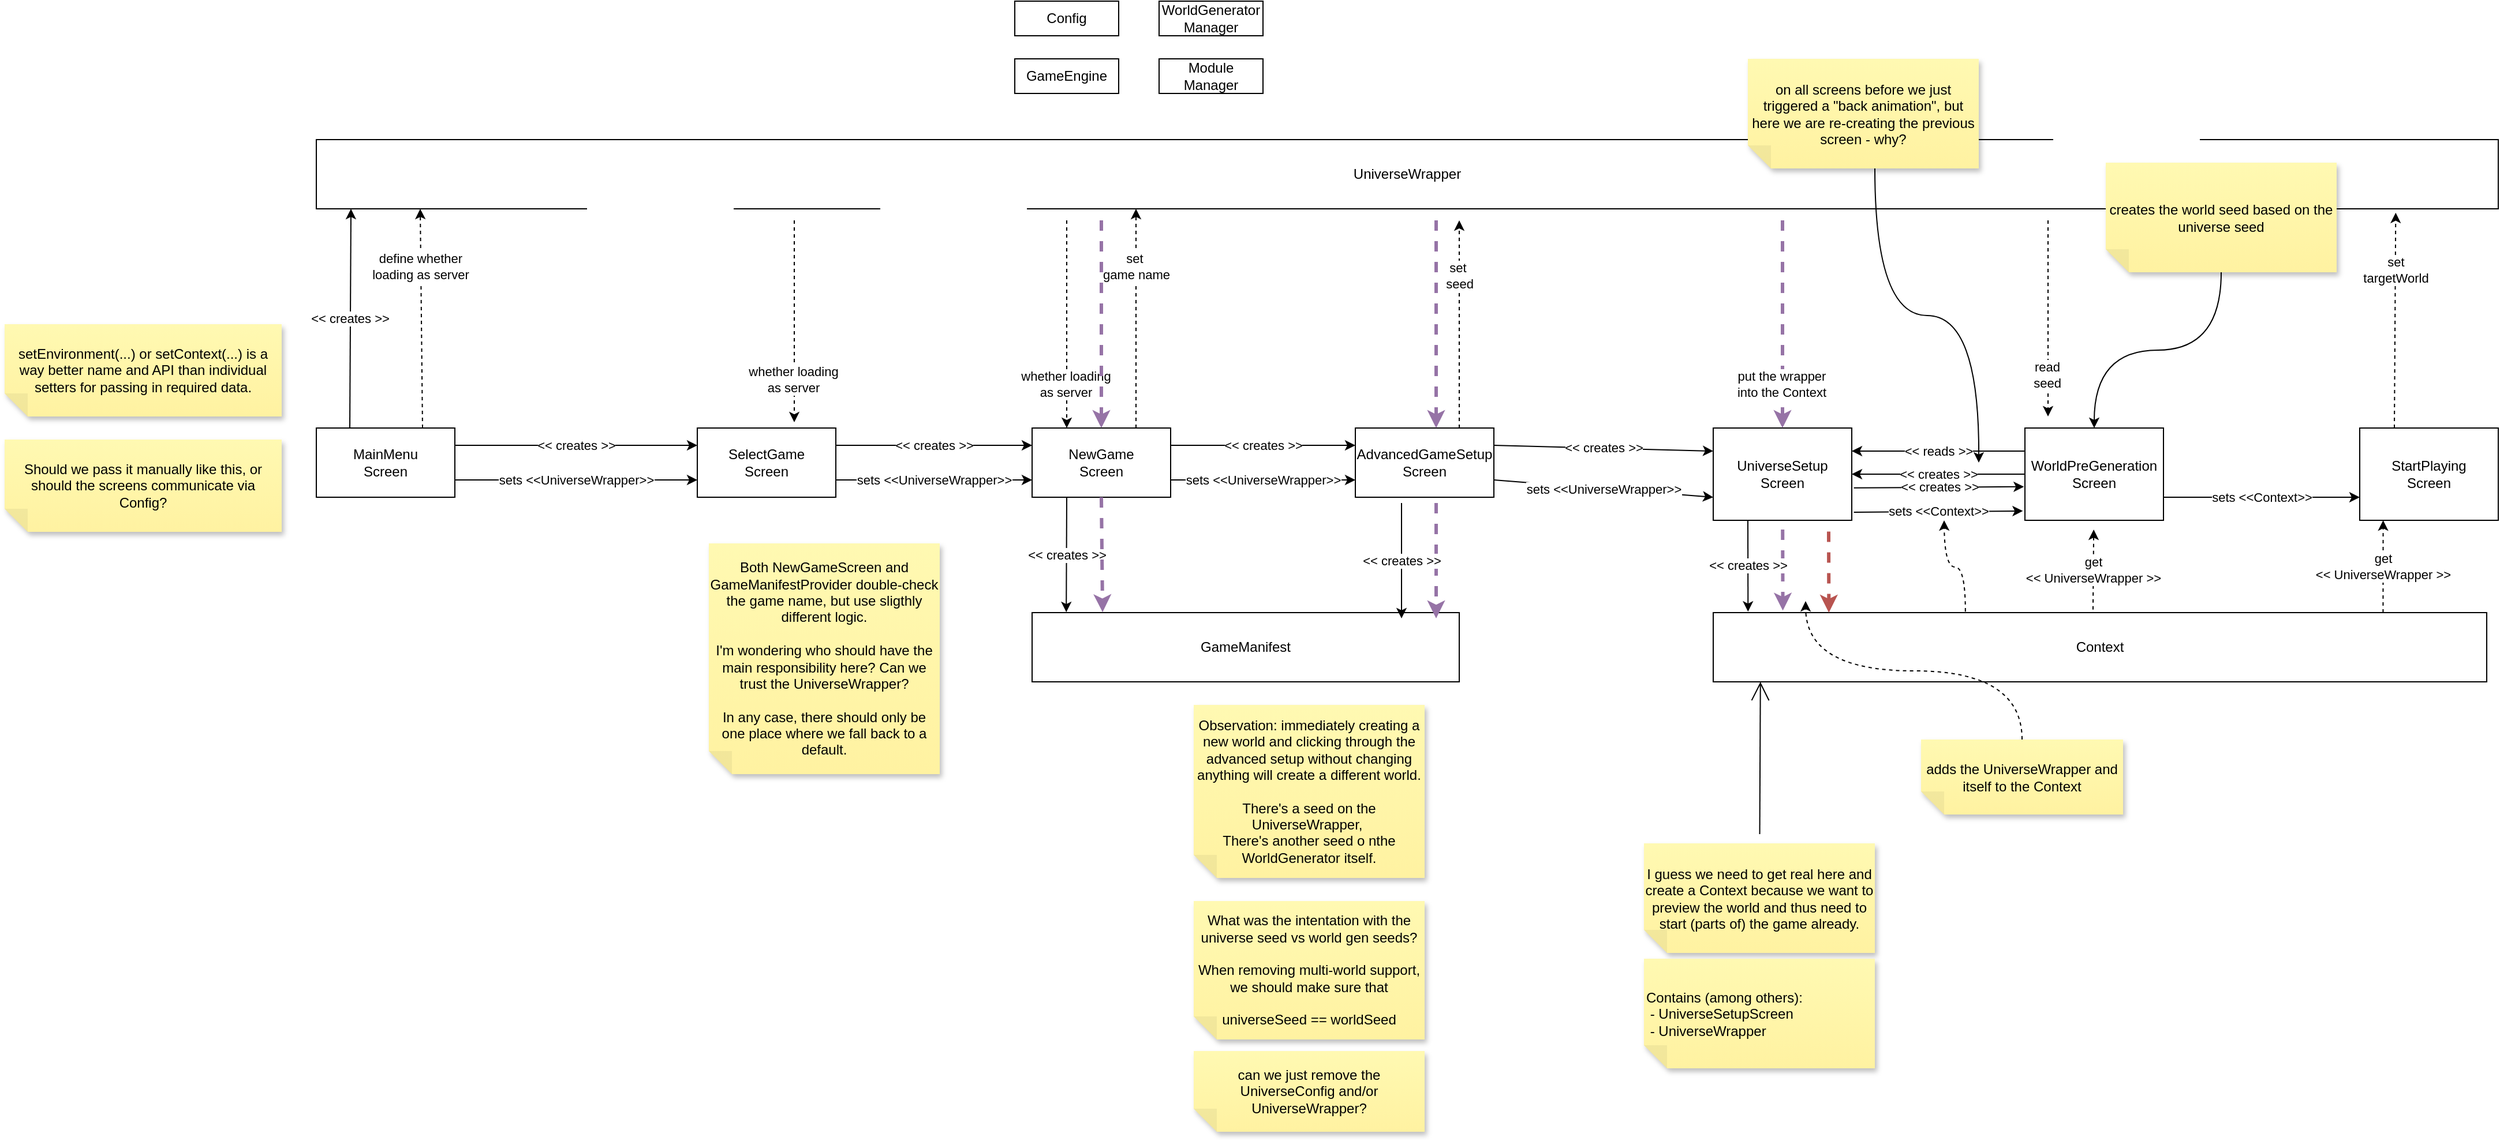 <mxfile>
    <diagram id="OJkdpkguBYpw241fi1gp" name="Page-1">
        <mxGraphModel dx="3476" dy="1299" grid="1" gridSize="10" guides="1" tooltips="1" connect="1" arrows="1" fold="1" page="1" pageScale="1" pageWidth="850" pageHeight="1100" math="0" shadow="0">
            <root>
                <mxCell id="0"/>
                <mxCell id="1" parent="0"/>
                <mxCell id="5" value="&amp;lt;&amp;lt; creates &amp;gt;&amp;gt;" style="edgeStyle=none;html=1;exitX=1;exitY=0.25;exitDx=0;exitDy=0;entryX=0;entryY=0.25;entryDx=0;entryDy=0;" parent="1" source="2" target="3" edge="1">
                    <mxGeometry relative="1" as="geometry"/>
                </mxCell>
                <mxCell id="19" value="sets &amp;lt;&amp;lt;UniverseWrapper&amp;gt;&amp;gt;" style="edgeStyle=orthogonalEdgeStyle;curved=1;html=1;exitX=1;exitY=0.75;exitDx=0;exitDy=0;entryX=0;entryY=0.75;entryDx=0;entryDy=0;" parent="1" source="2" target="3" edge="1">
                    <mxGeometry relative="1" as="geometry"/>
                </mxCell>
                <mxCell id="2" value="SelectGame&lt;br&gt;Screen" style="rounded=0;whiteSpace=wrap;html=1;" parent="1" vertex="1">
                    <mxGeometry x="150" y="410" width="120" height="60" as="geometry"/>
                </mxCell>
                <mxCell id="3" value="NewGame&lt;br&gt;Screen" style="rounded=0;whiteSpace=wrap;html=1;" parent="1" vertex="1">
                    <mxGeometry x="440" y="410" width="120" height="60" as="geometry"/>
                </mxCell>
                <mxCell id="14" value="UniverseWrapper" style="rounded=0;whiteSpace=wrap;html=1;" parent="1" vertex="1">
                    <mxGeometry x="-180" y="160" width="1890" height="60" as="geometry"/>
                </mxCell>
                <mxCell id="21" value="MainMenu&lt;br&gt;Screen" style="rounded=0;whiteSpace=wrap;html=1;" parent="1" vertex="1">
                    <mxGeometry x="-180" y="410" width="120" height="60" as="geometry"/>
                </mxCell>
                <mxCell id="22" value="whether loading&lt;br&gt;as server" style="html=1;entryX=0.7;entryY=-0.083;entryDx=0;entryDy=0;dashed=1;entryPerimeter=0;" parent="1" edge="1" target="2">
                    <mxGeometry x="0.571" y="-1" relative="1" as="geometry">
                        <mxPoint x="234" y="230" as="sourcePoint"/>
                        <mxPoint x="241" y="470" as="targetPoint"/>
                        <mxPoint as="offset"/>
                    </mxGeometry>
                </mxCell>
                <mxCell id="23" value="sets &amp;lt;&amp;lt;UniverseWrapper&amp;gt;&amp;gt;" style="edgeStyle=orthogonalEdgeStyle;curved=1;html=1;exitX=1;exitY=0.75;exitDx=0;exitDy=0;entryX=0;entryY=0.75;entryDx=0;entryDy=0;" parent="1" source="21" target="2" edge="1">
                    <mxGeometry relative="1" as="geometry">
                        <mxPoint x="280" y="465" as="sourcePoint"/>
                        <mxPoint x="450" y="465" as="targetPoint"/>
                    </mxGeometry>
                </mxCell>
                <mxCell id="26" value="&amp;lt;&amp;lt; creates &amp;gt;&amp;gt;" style="html=1;" parent="1" edge="1">
                    <mxGeometry relative="1" as="geometry">
                        <mxPoint x="-151" y="410" as="sourcePoint"/>
                        <mxPoint x="-150" y="220" as="targetPoint"/>
                    </mxGeometry>
                </mxCell>
                <mxCell id="27" value="define whether&lt;br&gt;loading as server" style="html=1;dashed=1;" parent="1" edge="1">
                    <mxGeometry x="0.474" y="1" relative="1" as="geometry">
                        <mxPoint x="-88" y="410" as="sourcePoint"/>
                        <mxPoint x="-90" y="220" as="targetPoint"/>
                        <mxPoint as="offset"/>
                    </mxGeometry>
                </mxCell>
                <mxCell id="28" value="&amp;lt;&amp;lt; creates &amp;gt;&amp;gt;" style="edgeStyle=none;html=1;exitX=1;exitY=0.25;exitDx=0;exitDy=0;entryX=0;entryY=0.25;entryDx=0;entryDy=0;" parent="1" source="21" target="2" edge="1">
                    <mxGeometry relative="1" as="geometry">
                        <mxPoint x="280" y="435" as="sourcePoint"/>
                        <mxPoint x="450" y="435" as="targetPoint"/>
                    </mxGeometry>
                </mxCell>
                <mxCell id="30" value="Config" style="rounded=0;whiteSpace=wrap;html=1;" parent="1" vertex="1">
                    <mxGeometry x="425" y="40" width="90" height="30" as="geometry"/>
                </mxCell>
                <mxCell id="31" value="Module&lt;br&gt;Manager" style="rounded=0;whiteSpace=wrap;html=1;" parent="1" vertex="1">
                    <mxGeometry x="550" y="90" width="90" height="30" as="geometry"/>
                </mxCell>
                <mxCell id="32" value="WorldGenerator&lt;br&gt;Manager" style="rounded=0;whiteSpace=wrap;html=1;" parent="1" vertex="1">
                    <mxGeometry x="550" y="40" width="90" height="30" as="geometry"/>
                </mxCell>
                <mxCell id="33" value="GameEngine" style="rounded=0;whiteSpace=wrap;html=1;" parent="1" vertex="1">
                    <mxGeometry x="425" y="90" width="90" height="30" as="geometry"/>
                </mxCell>
                <mxCell id="35" value="AdvancedGameSetup&lt;br&gt;Screen" style="rounded=0;whiteSpace=wrap;html=1;" parent="1" vertex="1">
                    <mxGeometry x="720" y="410" width="120" height="60" as="geometry"/>
                </mxCell>
                <mxCell id="36" value="set&amp;nbsp;&lt;br&gt;game name" style="html=1;dashed=1;" parent="1" edge="1">
                    <mxGeometry x="0.474" relative="1" as="geometry">
                        <mxPoint x="530" y="410" as="sourcePoint"/>
                        <mxPoint x="530" y="220" as="targetPoint"/>
                        <mxPoint as="offset"/>
                    </mxGeometry>
                </mxCell>
                <mxCell id="37" value="sets &amp;lt;&amp;lt;UniverseWrapper&amp;gt;&amp;gt;" style="edgeStyle=orthogonalEdgeStyle;curved=1;html=1;exitX=1;exitY=0.75;exitDx=0;exitDy=0;entryX=0;entryY=0.75;entryDx=0;entryDy=0;" parent="1" source="3" target="35" edge="1">
                    <mxGeometry relative="1" as="geometry">
                        <mxPoint x="280" y="465" as="sourcePoint"/>
                        <mxPoint x="450" y="465" as="targetPoint"/>
                    </mxGeometry>
                </mxCell>
                <mxCell id="38" value="GameManifest" style="rounded=0;whiteSpace=wrap;html=1;" vertex="1" parent="1">
                    <mxGeometry x="440" y="570" width="370" height="60" as="geometry"/>
                </mxCell>
                <mxCell id="39" value="&amp;lt;&amp;lt; creates &amp;gt;&amp;gt;" style="edgeStyle=none;html=1;exitX=1;exitY=0.25;exitDx=0;exitDy=0;entryX=0;entryY=0.25;entryDx=0;entryDy=0;" edge="1" parent="1" source="3" target="35">
                    <mxGeometry relative="1" as="geometry">
                        <mxPoint x="280" y="435" as="sourcePoint"/>
                        <mxPoint x="450" y="435" as="targetPoint"/>
                    </mxGeometry>
                </mxCell>
                <mxCell id="40" value="&amp;lt;&amp;lt; creates &amp;gt;&amp;gt;" style="edgeStyle=none;html=1;exitX=0.25;exitY=1;exitDx=0;exitDy=0;entryX=0.08;entryY=-0.007;entryDx=0;entryDy=0;entryPerimeter=0;" edge="1" parent="1" source="3" target="38">
                    <mxGeometry relative="1" as="geometry">
                        <mxPoint x="570" y="435" as="sourcePoint"/>
                        <mxPoint x="730" y="435" as="targetPoint"/>
                    </mxGeometry>
                </mxCell>
                <mxCell id="41" value="whether loading&lt;br&gt;as server" style="html=1;entryX=0.25;entryY=0;entryDx=0;entryDy=0;dashed=1;" edge="1" parent="1" target="3">
                    <mxGeometry x="0.571" y="-1" relative="1" as="geometry">
                        <mxPoint x="470" y="230" as="sourcePoint"/>
                        <mxPoint x="244" y="415.02" as="targetPoint"/>
                        <mxPoint as="offset"/>
                    </mxGeometry>
                </mxCell>
                <mxCell id="43" value="Both NewGameScreen and GameManifestProvider double-check the game name, but use sligthly different logic.&lt;br&gt;&lt;br&gt;I'm wondering who should have the main responsibility here? Can we trust the UniverseWrapper?&lt;br&gt;&lt;br&gt;In any case, there should only be one place where we fall back to a default." style="shape=note;whiteSpace=wrap;html=1;backgroundOutline=1;fontColor=#000000;darkOpacity=0.05;fillColor=#FFF9B2;strokeColor=none;fillStyle=solid;direction=west;gradientDirection=north;gradientColor=#FFF2A1;shadow=1;size=20;pointerEvents=1;" vertex="1" parent="1">
                    <mxGeometry x="160" y="510" width="200" height="200" as="geometry"/>
                </mxCell>
                <mxCell id="44" value="set&amp;nbsp;&lt;br&gt;seed" style="html=1;dashed=1;exitX=0.75;exitY=0;exitDx=0;exitDy=0;" edge="1" parent="1" source="35">
                    <mxGeometry x="0.474" relative="1" as="geometry">
                        <mxPoint x="540" y="420" as="sourcePoint"/>
                        <mxPoint x="810" y="230" as="targetPoint"/>
                        <mxPoint as="offset"/>
                    </mxGeometry>
                </mxCell>
                <mxCell id="45" value="Observation: immediately creating a new world and clicking through the advanced setup without changing anything will create a different world.&lt;br&gt;&lt;br&gt;There's a seed on the UniverseWrapper,&amp;nbsp;&lt;br&gt;There's another seed o nthe WorldGenerator itself." style="shape=note;whiteSpace=wrap;html=1;backgroundOutline=1;fontColor=#000000;darkOpacity=0.05;fillColor=#FFF9B2;strokeColor=none;fillStyle=solid;direction=west;gradientDirection=north;gradientColor=#FFF2A1;shadow=1;size=20;pointerEvents=1;" vertex="1" parent="1">
                    <mxGeometry x="580" y="650" width="200" height="150" as="geometry"/>
                </mxCell>
                <mxCell id="46" value="What was the intentation with the universe seed vs world gen seeds?&lt;br&gt;&lt;br&gt;When removing multi-world support, we should make sure that&lt;br&gt;&lt;br&gt;universeSeed == worldSeed" style="shape=note;whiteSpace=wrap;html=1;backgroundOutline=1;fontColor=#000000;darkOpacity=0.05;fillColor=#FFF9B2;strokeColor=none;fillStyle=solid;direction=west;gradientDirection=north;gradientColor=#FFF2A1;shadow=1;size=20;pointerEvents=1;" vertex="1" parent="1">
                    <mxGeometry x="580" y="820" width="200" height="120" as="geometry"/>
                </mxCell>
                <mxCell id="47" value="can we just remove the UniverseConfig and/or UniverseWrapper?" style="shape=note;whiteSpace=wrap;html=1;backgroundOutline=1;fontColor=#000000;darkOpacity=0.05;fillColor=#FFF9B2;strokeColor=none;fillStyle=solid;direction=west;gradientDirection=north;gradientColor=#FFF2A1;shadow=1;size=20;pointerEvents=1;" vertex="1" parent="1">
                    <mxGeometry x="580" y="950" width="200" height="70" as="geometry"/>
                </mxCell>
                <mxCell id="66" value="" style="edgeStyle=none;rounded=0;orthogonalLoop=1;jettySize=auto;html=1;dashed=1;strokeWidth=3;endArrow=classic;endFill=1;sourcePerimeterSpacing=8;targetPerimeterSpacing=8;fillColor=#e1d5e7;strokeColor=#9673a6;entryX=0.09;entryY=-0.029;entryDx=0;entryDy=0;entryPerimeter=0;" edge="1" parent="1" source="51" target="56">
                    <mxGeometry relative="1" as="geometry"/>
                </mxCell>
                <mxCell id="51" value="UniverseSetup&lt;br&gt;Screen" style="rounded=0;whiteSpace=wrap;html=1;" vertex="1" parent="1">
                    <mxGeometry x="1030" y="410" width="120" height="80" as="geometry"/>
                </mxCell>
                <mxCell id="52" value="sets &amp;lt;&amp;lt;UniverseWrapper&amp;gt;&amp;gt;" style="html=1;exitX=1;exitY=0.75;exitDx=0;exitDy=0;entryX=0;entryY=0.75;entryDx=0;entryDy=0;" edge="1" parent="1" source="35" target="51">
                    <mxGeometry x="0.004" relative="1" as="geometry">
                        <mxPoint x="570" y="465" as="sourcePoint"/>
                        <mxPoint x="730" y="465" as="targetPoint"/>
                        <mxPoint as="offset"/>
                    </mxGeometry>
                </mxCell>
                <mxCell id="53" value="&amp;lt;&amp;lt; creates &amp;gt;&amp;gt;" style="edgeStyle=none;html=1;exitX=1;exitY=0.25;exitDx=0;exitDy=0;entryX=0;entryY=0.25;entryDx=0;entryDy=0;" edge="1" parent="1" source="35" target="51">
                    <mxGeometry relative="1" as="geometry">
                        <mxPoint x="860" y="420" as="sourcePoint"/>
                        <mxPoint x="1020" y="420" as="targetPoint"/>
                    </mxGeometry>
                </mxCell>
                <mxCell id="54" value="setEnvironment(...) or setContext(...) is a way better name and API than individual setters for passing in required data." style="shape=note;whiteSpace=wrap;html=1;backgroundOutline=1;fontColor=#000000;darkOpacity=0.05;fillColor=#FFF9B2;strokeColor=none;fillStyle=solid;direction=west;gradientDirection=north;gradientColor=#FFF2A1;shadow=1;size=20;pointerEvents=1;" vertex="1" parent="1">
                    <mxGeometry x="-450" y="320" width="240" height="80" as="geometry"/>
                </mxCell>
                <mxCell id="55" value="Should we pass it manually like this, or should the screens communicate via Config?" style="shape=note;whiteSpace=wrap;html=1;backgroundOutline=1;fontColor=#000000;darkOpacity=0.05;fillColor=#FFF9B2;strokeColor=none;fillStyle=solid;direction=west;gradientDirection=north;gradientColor=#FFF2A1;shadow=1;size=20;pointerEvents=1;" vertex="1" parent="1">
                    <mxGeometry x="-450" y="420" width="240" height="80" as="geometry"/>
                </mxCell>
                <mxCell id="72" style="edgeStyle=orthogonalEdgeStyle;rounded=0;orthogonalLoop=1;jettySize=auto;html=1;exitX=0.326;exitY=-0.014;exitDx=0;exitDy=0;dashed=1;strokeWidth=1;endArrow=classic;endFill=1;sourcePerimeterSpacing=8;targetPerimeterSpacing=8;curved=1;exitPerimeter=0;" edge="1" parent="1" source="56">
                    <mxGeometry relative="1" as="geometry">
                        <mxPoint x="1230" y="490" as="targetPoint"/>
                    </mxGeometry>
                </mxCell>
                <mxCell id="83" value="get&lt;br&gt;&amp;lt;&amp;lt; UniverseWrapper &amp;gt;&amp;gt;" style="rounded=0;orthogonalLoop=1;jettySize=auto;html=1;exitX=0.866;exitY=0;exitDx=0;exitDy=0;entryX=0.169;entryY=1;entryDx=0;entryDy=0;entryPerimeter=0;strokeWidth=1;endArrow=classic;endFill=1;sourcePerimeterSpacing=8;targetPerimeterSpacing=8;dashed=1;exitPerimeter=0;" edge="1" parent="1" source="56" target="82">
                    <mxGeometry relative="1" as="geometry"/>
                </mxCell>
                <mxCell id="56" value="Context" style="rounded=0;whiteSpace=wrap;html=1;" vertex="1" parent="1">
                    <mxGeometry x="1030" y="570" width="670" height="60" as="geometry"/>
                </mxCell>
                <mxCell id="57" value="&amp;lt;&amp;lt; creates &amp;gt;&amp;gt;" style="edgeStyle=none;html=1;exitX=0.25;exitY=1;exitDx=0;exitDy=0;entryX=0.045;entryY=-0.014;entryDx=0;entryDy=0;entryPerimeter=0;" edge="1" parent="1" source="51" target="56">
                    <mxGeometry relative="1" as="geometry">
                        <mxPoint x="1060" y="490" as="sourcePoint"/>
                        <mxPoint x="1070" y="550" as="targetPoint"/>
                    </mxGeometry>
                </mxCell>
                <mxCell id="59" style="edgeStyle=none;rounded=0;orthogonalLoop=1;jettySize=auto;html=1;entryX=0.061;entryY=1;entryDx=0;entryDy=0;endArrow=open;startSize=14;endSize=14;sourcePerimeterSpacing=8;targetPerimeterSpacing=8;entryPerimeter=0;" edge="1" parent="1" source="58" target="56">
                    <mxGeometry relative="1" as="geometry"/>
                </mxCell>
                <mxCell id="58" value="I guess we need to get real here and create a Context because we want to preview the world and thus need to start (parts of) the game already." style="shape=note;whiteSpace=wrap;html=1;backgroundOutline=1;fontColor=#000000;darkOpacity=0.05;fillColor=#FFF9B2;strokeColor=none;fillStyle=solid;direction=west;gradientDirection=north;gradientColor=#FFF2A1;shadow=1;size=20;pointerEvents=1;" vertex="1" parent="1">
                    <mxGeometry x="970" y="770" width="200" height="95" as="geometry"/>
                </mxCell>
                <mxCell id="60" value="Contains (among others):&lt;br&gt;&amp;nbsp;- UniverseSetupScreen&lt;br&gt;&amp;nbsp;- UniverseWrapper" style="shape=note;whiteSpace=wrap;html=1;backgroundOutline=1;fontColor=#000000;darkOpacity=0.05;fillColor=#FFF9B2;strokeColor=none;fillStyle=solid;direction=west;gradientDirection=north;gradientColor=#FFF2A1;shadow=1;size=20;pointerEvents=1;align=left;" vertex="1" parent="1">
                    <mxGeometry x="970" y="870" width="200" height="95" as="geometry"/>
                </mxCell>
                <mxCell id="62" value="put the wrapper&lt;br&gt;into the Context" style="html=1;entryX=0.5;entryY=0;entryDx=0;entryDy=0;dashed=1;fillColor=#e1d5e7;strokeColor=#9673a6;strokeWidth=3;" edge="1" parent="1" target="51">
                    <mxGeometry x="0.571" y="-1" relative="1" as="geometry">
                        <mxPoint x="1090" y="230" as="sourcePoint"/>
                        <mxPoint x="1080" y="437" as="targetPoint"/>
                        <mxPoint as="offset"/>
                    </mxGeometry>
                </mxCell>
                <mxCell id="65" value="" style="html=1;entryX=0.5;entryY=0;entryDx=0;entryDy=0;dashed=1;fillColor=#e1d5e7;strokeColor=#9673a6;strokeWidth=3;" edge="1" parent="1" target="3">
                    <mxGeometry x="1" y="108" relative="1" as="geometry">
                        <mxPoint x="500" y="230" as="sourcePoint"/>
                        <mxPoint x="1100" y="420" as="targetPoint"/>
                        <mxPoint x="-68" y="99" as="offset"/>
                    </mxGeometry>
                </mxCell>
                <mxCell id="67" value="" style="edgeStyle=none;rounded=0;orthogonalLoop=1;jettySize=auto;html=1;dashed=1;strokeWidth=3;endArrow=classic;endFill=1;sourcePerimeterSpacing=8;targetPerimeterSpacing=8;exitX=0.5;exitY=1;exitDx=0;exitDy=0;entryX=0.165;entryY=-0.007;entryDx=0;entryDy=0;fillColor=#e1d5e7;strokeColor=#9673a6;entryPerimeter=0;" edge="1" parent="1" source="3" target="38">
                    <mxGeometry relative="1" as="geometry">
                        <mxPoint x="550" y="480.5" as="sourcePoint"/>
                        <mxPoint x="550" y="564.5" as="targetPoint"/>
                    </mxGeometry>
                </mxCell>
                <mxCell id="73" value="&amp;lt;&amp;lt; reads &amp;gt;&amp;gt;" style="edgeStyle=orthogonalEdgeStyle;curved=1;rounded=0;orthogonalLoop=1;jettySize=auto;html=1;exitX=0;exitY=0.25;exitDx=0;exitDy=0;entryX=1;entryY=0.25;entryDx=0;entryDy=0;strokeWidth=1;endArrow=classic;endFill=1;sourcePerimeterSpacing=8;targetPerimeterSpacing=8;" edge="1" parent="1" source="69" target="51">
                    <mxGeometry relative="1" as="geometry"/>
                </mxCell>
                <mxCell id="69" value="WorldPreGeneration&lt;br&gt;Screen" style="rounded=0;whiteSpace=wrap;html=1;" vertex="1" parent="1">
                    <mxGeometry x="1300" y="410" width="120" height="80" as="geometry"/>
                </mxCell>
                <mxCell id="71" value="sets &amp;lt;&amp;lt;Context&amp;gt;&amp;gt;" style="html=1;exitX=1.015;exitY=0.913;exitDx=0;exitDy=0;entryX=-0.015;entryY=0.899;entryDx=0;entryDy=0;exitPerimeter=0;entryPerimeter=0;" edge="1" parent="1" source="51" target="69">
                    <mxGeometry relative="1" as="geometry">
                        <mxPoint x="850" y="465" as="sourcePoint"/>
                        <mxPoint x="1040" y="465" as="targetPoint"/>
                    </mxGeometry>
                </mxCell>
                <mxCell id="74" value="&amp;lt;&amp;lt; creates &amp;gt;&amp;gt;" style="edgeStyle=none;html=1;exitX=1;exitY=0.5;exitDx=0;exitDy=0;entryX=0;entryY=0.5;entryDx=0;entryDy=0;endArrow=none;endFill=0;startArrow=classic;startFill=1;" edge="1" parent="1" source="51" target="69">
                    <mxGeometry relative="1" as="geometry">
                        <mxPoint x="850" y="435" as="sourcePoint"/>
                        <mxPoint x="1040" y="435" as="targetPoint"/>
                    </mxGeometry>
                </mxCell>
                <mxCell id="76" value="&amp;lt;&amp;lt; creates &amp;gt;&amp;gt;" style="edgeStyle=none;html=1;exitX=-0.007;exitY=0.636;exitDx=0;exitDy=0;entryX=1.015;entryY=0.649;entryDx=0;entryDy=0;entryPerimeter=0;exitPerimeter=0;startArrow=classic;startFill=1;endArrow=none;endFill=0;" edge="1" parent="1" source="69" target="51">
                    <mxGeometry relative="1" as="geometry">
                        <mxPoint x="1220" y="340" as="sourcePoint"/>
                        <mxPoint x="1370" y="340" as="targetPoint"/>
                    </mxGeometry>
                </mxCell>
                <mxCell id="78" style="edgeStyle=orthogonalEdgeStyle;curved=1;rounded=0;orthogonalLoop=1;jettySize=auto;html=1;exitX=0.5;exitY=0;exitDx=0;exitDy=0;exitPerimeter=0;entryX=0.5;entryY=0;entryDx=0;entryDy=0;strokeWidth=1;endArrow=classic;endFill=1;sourcePerimeterSpacing=8;targetPerimeterSpacing=8;" edge="1" parent="1" source="77" target="69">
                    <mxGeometry relative="1" as="geometry"/>
                </mxCell>
                <mxCell id="77" value="creates the world seed based on the universe seed" style="shape=note;whiteSpace=wrap;html=1;backgroundOutline=1;fontColor=#000000;darkOpacity=0.05;fillColor=#FFF9B2;strokeColor=none;fillStyle=solid;direction=west;gradientDirection=north;gradientColor=#FFF2A1;shadow=1;size=20;pointerEvents=1;" vertex="1" parent="1">
                    <mxGeometry x="1370" y="180" width="200" height="95" as="geometry"/>
                </mxCell>
                <mxCell id="79" value="read&lt;br&gt;seed" style="html=1;dashed=1;" edge="1" parent="1">
                    <mxGeometry x="0.571" y="-1" relative="1" as="geometry">
                        <mxPoint x="1320" y="230" as="sourcePoint"/>
                        <mxPoint x="1320" y="400" as="targetPoint"/>
                        <mxPoint as="offset"/>
                    </mxGeometry>
                </mxCell>
                <mxCell id="81" style="edgeStyle=orthogonalEdgeStyle;curved=1;rounded=0;orthogonalLoop=1;jettySize=auto;html=1;exitX=0;exitY=0;exitDx=90;exitDy=0;exitPerimeter=0;strokeWidth=1;endArrow=classic;endFill=1;sourcePerimeterSpacing=8;targetPerimeterSpacing=8;" edge="1" parent="1" source="80">
                    <mxGeometry relative="1" as="geometry">
                        <mxPoint x="1260" y="440" as="targetPoint"/>
                    </mxGeometry>
                </mxCell>
                <mxCell id="80" value="on all screens before we just triggered a &quot;back animation&quot;, but here we are re-creating the previous screen - why?" style="shape=note;whiteSpace=wrap;html=1;backgroundOutline=1;fontColor=#000000;darkOpacity=0.05;fillColor=#FFF9B2;strokeColor=none;fillStyle=solid;direction=west;gradientDirection=north;gradientColor=#FFF2A1;shadow=1;size=20;pointerEvents=1;" vertex="1" parent="1">
                    <mxGeometry x="1060" y="90" width="200" height="95" as="geometry"/>
                </mxCell>
                <mxCell id="82" value="StartPlaying&lt;br&gt;Screen" style="rounded=0;whiteSpace=wrap;html=1;" vertex="1" parent="1">
                    <mxGeometry x="1590" y="410" width="120" height="80" as="geometry"/>
                </mxCell>
                <mxCell id="84" value="sets &amp;lt;&amp;lt;Context&amp;gt;&amp;gt;" style="html=1;exitX=1;exitY=0.75;exitDx=0;exitDy=0;entryX=0;entryY=0.75;entryDx=0;entryDy=0;" edge="1" parent="1" source="69" target="82">
                    <mxGeometry relative="1" as="geometry">
                        <mxPoint x="1161.8" y="493.04" as="sourcePoint"/>
                        <mxPoint x="1308.2" y="491.92" as="targetPoint"/>
                    </mxGeometry>
                </mxCell>
                <mxCell id="85" value="get&lt;br&gt;&amp;lt;&amp;lt; UniverseWrapper &amp;gt;&amp;gt;" style="rounded=0;orthogonalLoop=1;jettySize=auto;html=1;exitX=0.491;exitY=-0.044;exitDx=0;exitDy=0;strokeWidth=1;endArrow=classic;endFill=1;sourcePerimeterSpacing=8;targetPerimeterSpacing=8;dashed=1;exitPerimeter=0;" edge="1" parent="1" source="56" target="69">
                    <mxGeometry relative="1" as="geometry">
                        <mxPoint x="1620.22" y="580" as="sourcePoint"/>
                        <mxPoint x="1620.28" y="500" as="targetPoint"/>
                    </mxGeometry>
                </mxCell>
                <mxCell id="86" value="set&lt;br&gt;targetWorld" style="html=1;dashed=1;exitX=0.25;exitY=0;exitDx=0;exitDy=0;entryX=0.953;entryY=1.056;entryDx=0;entryDy=0;entryPerimeter=0;" edge="1" parent="1" source="82" target="14">
                    <mxGeometry x="0.474" relative="1" as="geometry">
                        <mxPoint x="820" y="420" as="sourcePoint"/>
                        <mxPoint x="820" y="240" as="targetPoint"/>
                        <mxPoint as="offset"/>
                    </mxGeometry>
                </mxCell>
                <mxCell id="87" value="" style="edgeStyle=none;rounded=0;orthogonalLoop=1;jettySize=auto;html=1;dashed=1;strokeWidth=3;endArrow=classic;endFill=1;sourcePerimeterSpacing=8;targetPerimeterSpacing=8;fillColor=#f8cecc;strokeColor=#b85450;entryX=0.09;entryY=-0.029;entryDx=0;entryDy=0;entryPerimeter=0;" edge="1" parent="1">
                    <mxGeometry relative="1" as="geometry">
                        <mxPoint x="1130.002" y="499.74" as="sourcePoint"/>
                        <mxPoint x="1130.18" y="570" as="targetPoint"/>
                    </mxGeometry>
                </mxCell>
                <mxCell id="89" style="edgeStyle=orthogonalEdgeStyle;rounded=0;orthogonalLoop=1;jettySize=auto;html=1;exitX=0.5;exitY=1;exitDx=0;exitDy=0;exitPerimeter=0;dashed=1;strokeWidth=1;startArrow=none;startFill=0;endArrow=classic;endFill=1;sourcePerimeterSpacing=8;targetPerimeterSpacing=8;curved=1;" edge="1" parent="1" source="88">
                    <mxGeometry relative="1" as="geometry">
                        <mxPoint x="1110" y="560" as="targetPoint"/>
                    </mxGeometry>
                </mxCell>
                <mxCell id="88" value="adds the UniverseWrapper and itself to the Context" style="shape=note;whiteSpace=wrap;html=1;backgroundOutline=1;fontColor=#000000;darkOpacity=0.05;fillColor=#FFF9B2;strokeColor=none;fillStyle=solid;direction=west;gradientDirection=north;gradientColor=#FFF2A1;shadow=1;size=20;pointerEvents=1;" vertex="1" parent="1">
                    <mxGeometry x="1210" y="680" width="175" height="65" as="geometry"/>
                </mxCell>
                <mxCell id="93" value="" style="edgeStyle=none;rounded=0;orthogonalLoop=1;jettySize=auto;html=1;dashed=1;strokeWidth=3;endArrow=classic;endFill=1;sourcePerimeterSpacing=8;targetPerimeterSpacing=8;exitX=0.5;exitY=1;exitDx=0;exitDy=0;entryX=0.5;entryY=0;entryDx=0;entryDy=0;fillColor=#e1d5e7;strokeColor=#9673a6;" edge="1" parent="1">
                    <mxGeometry relative="1" as="geometry">
                        <mxPoint x="790" y="475" as="sourcePoint"/>
                        <mxPoint x="790" y="575" as="targetPoint"/>
                    </mxGeometry>
                </mxCell>
                <mxCell id="94" value="&amp;lt;&amp;lt; creates &amp;gt;&amp;gt;" style="edgeStyle=none;html=1;exitX=0.25;exitY=1;exitDx=0;exitDy=0;entryX=0.25;entryY=0;entryDx=0;entryDy=0;" edge="1" parent="1">
                    <mxGeometry relative="1" as="geometry">
                        <mxPoint x="760" y="475" as="sourcePoint"/>
                        <mxPoint x="760" y="575" as="targetPoint"/>
                    </mxGeometry>
                </mxCell>
                <mxCell id="95" value="" style="html=1;entryX=0.5;entryY=0;entryDx=0;entryDy=0;dashed=1;fillColor=#e1d5e7;strokeColor=#9673a6;strokeWidth=3;" edge="1" parent="1">
                    <mxGeometry x="1" y="108" relative="1" as="geometry">
                        <mxPoint x="790" y="230" as="sourcePoint"/>
                        <mxPoint x="790" y="410" as="targetPoint"/>
                        <mxPoint x="-68" y="99" as="offset"/>
                    </mxGeometry>
                </mxCell>
            </root>
        </mxGraphModel>
    </diagram>
</mxfile>